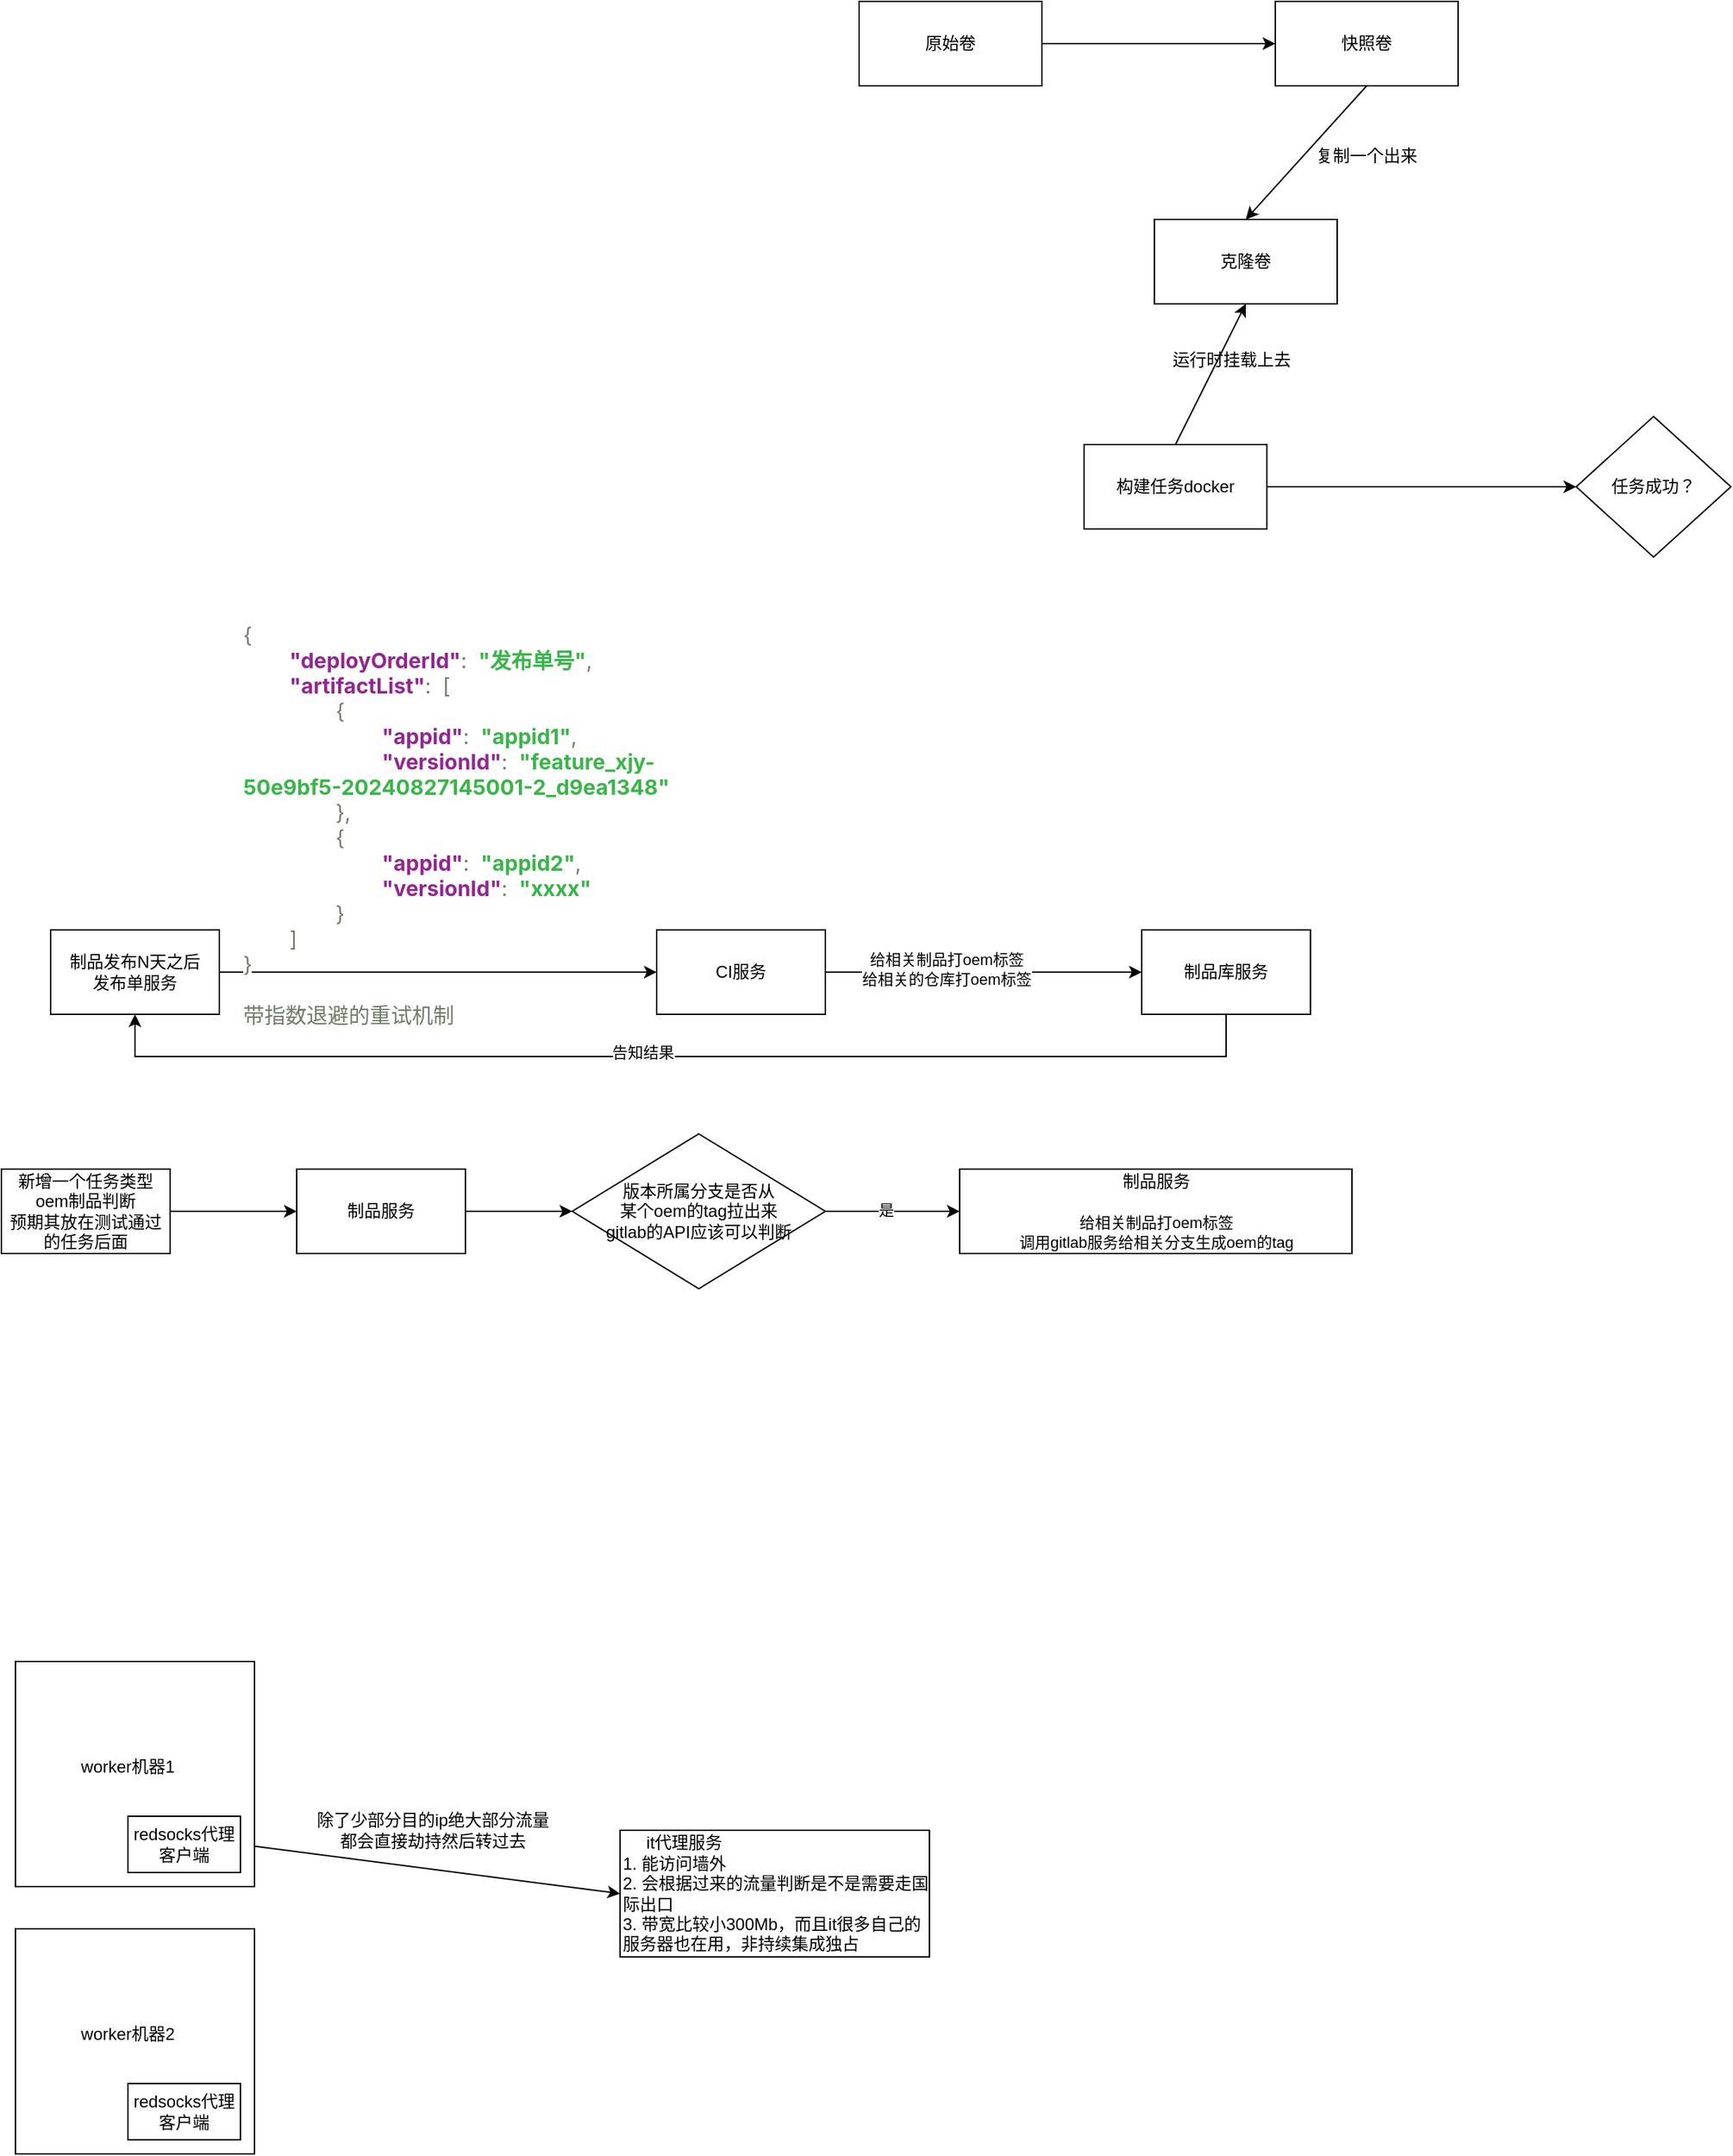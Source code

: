 <mxfile version="24.7.12">
  <diagram name="第 1 页" id="W4AuCiLOHfoQ3W9QX4Dh">
    <mxGraphModel dx="2261" dy="764" grid="1" gridSize="10" guides="1" tooltips="1" connect="1" arrows="1" fold="1" page="1" pageScale="1" pageWidth="827" pageHeight="1169" math="0" shadow="0">
      <root>
        <mxCell id="0" />
        <mxCell id="1" parent="0" />
        <mxCell id="-p8uy8aGg-R1FWCERTb1-11" style="edgeStyle=none;rounded=0;orthogonalLoop=1;jettySize=auto;html=1;exitX=1;exitY=0.5;exitDx=0;exitDy=0;entryX=0;entryY=0.5;entryDx=0;entryDy=0;" parent="1" source="-p8uy8aGg-R1FWCERTb1-1" target="-p8uy8aGg-R1FWCERTb1-2" edge="1">
          <mxGeometry relative="1" as="geometry" />
        </mxCell>
        <mxCell id="-p8uy8aGg-R1FWCERTb1-1" value="原始卷" style="rounded=0;whiteSpace=wrap;html=1;" parent="1" vertex="1">
          <mxGeometry x="-110" y="190" width="130" height="60" as="geometry" />
        </mxCell>
        <mxCell id="-p8uy8aGg-R1FWCERTb1-12" style="edgeStyle=none;rounded=0;orthogonalLoop=1;jettySize=auto;html=1;exitX=0.5;exitY=1;exitDx=0;exitDy=0;entryX=0.5;entryY=0;entryDx=0;entryDy=0;" parent="1" source="-p8uy8aGg-R1FWCERTb1-2" target="-p8uy8aGg-R1FWCERTb1-3" edge="1">
          <mxGeometry relative="1" as="geometry" />
        </mxCell>
        <mxCell id="-p8uy8aGg-R1FWCERTb1-2" value="快照卷" style="rounded=0;whiteSpace=wrap;html=1;" parent="1" vertex="1">
          <mxGeometry x="186" y="190" width="130" height="60" as="geometry" />
        </mxCell>
        <mxCell id="-p8uy8aGg-R1FWCERTb1-3" value="克隆卷" style="rounded=0;whiteSpace=wrap;html=1;" parent="1" vertex="1">
          <mxGeometry x="100" y="345" width="130" height="60" as="geometry" />
        </mxCell>
        <mxCell id="-p8uy8aGg-R1FWCERTb1-6" style="edgeStyle=none;rounded=0;orthogonalLoop=1;jettySize=auto;html=1;exitX=0.5;exitY=0;exitDx=0;exitDy=0;entryX=0.5;entryY=1;entryDx=0;entryDy=0;" parent="1" source="-p8uy8aGg-R1FWCERTb1-4" target="-p8uy8aGg-R1FWCERTb1-3" edge="1">
          <mxGeometry relative="1" as="geometry" />
        </mxCell>
        <mxCell id="-p8uy8aGg-R1FWCERTb1-10" style="edgeStyle=none;rounded=0;orthogonalLoop=1;jettySize=auto;html=1;exitX=1;exitY=0.5;exitDx=0;exitDy=0;entryX=0;entryY=0.5;entryDx=0;entryDy=0;" parent="1" source="-p8uy8aGg-R1FWCERTb1-4" target="-p8uy8aGg-R1FWCERTb1-9" edge="1">
          <mxGeometry relative="1" as="geometry" />
        </mxCell>
        <mxCell id="-p8uy8aGg-R1FWCERTb1-4" value="构建任务docker" style="rounded=0;whiteSpace=wrap;html=1;" parent="1" vertex="1">
          <mxGeometry x="50" y="505" width="130" height="60" as="geometry" />
        </mxCell>
        <mxCell id="-p8uy8aGg-R1FWCERTb1-7" value="运行时挂载上去" style="text;html=1;align=center;verticalAlign=middle;whiteSpace=wrap;rounded=0;" parent="1" vertex="1">
          <mxGeometry x="110" y="425" width="90" height="40" as="geometry" />
        </mxCell>
        <mxCell id="-p8uy8aGg-R1FWCERTb1-9" value="任务成功？" style="rhombus;whiteSpace=wrap;html=1;" parent="1" vertex="1">
          <mxGeometry x="400" y="485" width="110" height="100" as="geometry" />
        </mxCell>
        <mxCell id="-p8uy8aGg-R1FWCERTb1-15" value="复制一个出来" style="text;html=1;align=center;verticalAlign=middle;whiteSpace=wrap;rounded=0;" parent="1" vertex="1">
          <mxGeometry x="211" y="280" width="80" height="40" as="geometry" />
        </mxCell>
        <mxCell id="p6VveLF5YnCwhBmsVanH-3" style="edgeStyle=orthogonalEdgeStyle;rounded=0;orthogonalLoop=1;jettySize=auto;html=1;exitX=1;exitY=0.5;exitDx=0;exitDy=0;entryX=0;entryY=0.5;entryDx=0;entryDy=0;" parent="1" source="p6VveLF5YnCwhBmsVanH-1" target="p6VveLF5YnCwhBmsVanH-2" edge="1">
          <mxGeometry relative="1" as="geometry">
            <mxPoint x="-305" y="860" as="targetPoint" />
          </mxGeometry>
        </mxCell>
        <mxCell id="p6VveLF5YnCwhBmsVanH-1" value="制品发布N天之后&lt;br&gt;发布单服务" style="rounded=0;whiteSpace=wrap;html=1;" parent="1" vertex="1">
          <mxGeometry x="-685" y="850" width="120" height="60" as="geometry" />
        </mxCell>
        <mxCell id="p6VveLF5YnCwhBmsVanH-8" style="edgeStyle=orthogonalEdgeStyle;rounded=0;orthogonalLoop=1;jettySize=auto;html=1;exitX=1;exitY=0.5;exitDx=0;exitDy=0;entryX=0;entryY=0.5;entryDx=0;entryDy=0;" parent="1" source="p6VveLF5YnCwhBmsVanH-2" target="p6VveLF5YnCwhBmsVanH-7" edge="1">
          <mxGeometry relative="1" as="geometry" />
        </mxCell>
        <mxCell id="p6VveLF5YnCwhBmsVanH-9" value="给相关制品打oem标签&lt;br&gt;给相关的仓库打oem标签" style="edgeLabel;html=1;align=center;verticalAlign=middle;resizable=0;points=[];" parent="p6VveLF5YnCwhBmsVanH-8" vertex="1" connectable="0">
          <mxGeometry x="-0.24" y="2" relative="1" as="geometry">
            <mxPoint as="offset" />
          </mxGeometry>
        </mxCell>
        <mxCell id="p6VveLF5YnCwhBmsVanH-2" value="CI服务" style="rounded=0;whiteSpace=wrap;html=1;" parent="1" vertex="1">
          <mxGeometry x="-254" y="850" width="120" height="60" as="geometry" />
        </mxCell>
        <mxCell id="p6VveLF5YnCwhBmsVanH-6" value="&lt;span style=&quot;color: rgb(112, 125, 107); font-family: &amp;quot;Public Sans&amp;quot;, -apple-system, BlinkMacSystemFont, &amp;quot;Segoe UI&amp;quot;, Oxygen, Ubuntu, Cantarell, &amp;quot;Fira Sans&amp;quot;, &amp;quot;Droid Sans&amp;quot;, &amp;quot;Helvetica Neue&amp;quot;, sans-serif; font-size: 15px; white-space-collapse: preserve-breaks; background-color: rgb(255, 255, 255);&quot;&gt;{&lt;/span&gt;&lt;br style=&quot;box-sizing: border-box; color: rgb(112, 125, 107); font-family: &amp;quot;Public Sans&amp;quot;, -apple-system, BlinkMacSystemFont, &amp;quot;Segoe UI&amp;quot;, Oxygen, Ubuntu, Cantarell, &amp;quot;Fira Sans&amp;quot;, &amp;quot;Droid Sans&amp;quot;, &amp;quot;Helvetica Neue&amp;quot;, sans-serif; font-size: 15px; white-space-collapse: preserve-breaks; background-color: rgb(255, 255, 255);&quot;&gt;&lt;span class=&quot;json_nbsp&quot; style=&quot;box-sizing: border-box; letter-spacing: 4px; color: rgb(112, 125, 107); font-family: &amp;quot;Public Sans&amp;quot;, -apple-system, BlinkMacSystemFont, &amp;quot;Segoe UI&amp;quot;, Oxygen, Ubuntu, Cantarell, &amp;quot;Fira Sans&amp;quot;, &amp;quot;Droid Sans&amp;quot;, &amp;quot;Helvetica Neue&amp;quot;, sans-serif; font-size: 15px; white-space-collapse: preserve-breaks; background-color: rgb(255, 255, 255);&quot;&gt;&amp;nbsp;&amp;nbsp;&amp;nbsp;&amp;nbsp;&lt;/span&gt;&lt;span class=&quot;json_key&quot; style=&quot;box-sizing: border-box; color: rgb(146, 39, 143); font-weight: bold; font-family: &amp;quot;Public Sans&amp;quot;, -apple-system, BlinkMacSystemFont, &amp;quot;Segoe UI&amp;quot;, Oxygen, Ubuntu, Cantarell, &amp;quot;Fira Sans&amp;quot;, &amp;quot;Droid Sans&amp;quot;, &amp;quot;Helvetica Neue&amp;quot;, sans-serif; font-size: 15px; white-space-collapse: preserve-breaks; background-color: rgb(255, 255, 255);&quot;&gt;&quot;deployOrderId&quot;&lt;/span&gt;&lt;span style=&quot;color: rgb(112, 125, 107); font-family: &amp;quot;Public Sans&amp;quot;, -apple-system, BlinkMacSystemFont, &amp;quot;Segoe UI&amp;quot;, Oxygen, Ubuntu, Cantarell, &amp;quot;Fira Sans&amp;quot;, &amp;quot;Droid Sans&amp;quot;, &amp;quot;Helvetica Neue&amp;quot;, sans-serif; font-size: 15px; white-space-collapse: preserve-breaks; background-color: rgb(255, 255, 255);&quot;&gt;:&lt;/span&gt;&lt;span class=&quot;json_nbsp&quot; style=&quot;box-sizing: border-box; letter-spacing: 4px; color: rgb(112, 125, 107); font-family: &amp;quot;Public Sans&amp;quot;, -apple-system, BlinkMacSystemFont, &amp;quot;Segoe UI&amp;quot;, Oxygen, Ubuntu, Cantarell, &amp;quot;Fira Sans&amp;quot;, &amp;quot;Droid Sans&amp;quot;, &amp;quot;Helvetica Neue&amp;quot;, sans-serif; font-size: 15px; white-space-collapse: preserve-breaks; background-color: rgb(255, 255, 255);&quot;&gt;&amp;nbsp;&lt;/span&gt;&lt;span class=&quot;json_string&quot; style=&quot;box-sizing: border-box; color: rgb(58, 181, 74); font-weight: bold; font-family: &amp;quot;Public Sans&amp;quot;, -apple-system, BlinkMacSystemFont, &amp;quot;Segoe UI&amp;quot;, Oxygen, Ubuntu, Cantarell, &amp;quot;Fira Sans&amp;quot;, &amp;quot;Droid Sans&amp;quot;, &amp;quot;Helvetica Neue&amp;quot;, sans-serif; font-size: 15px; white-space-collapse: preserve-breaks; background-color: rgb(255, 255, 255);&quot;&gt;&quot;发布单号&quot;&lt;/span&gt;&lt;span style=&quot;color: rgb(112, 125, 107); font-family: &amp;quot;Public Sans&amp;quot;, -apple-system, BlinkMacSystemFont, &amp;quot;Segoe UI&amp;quot;, Oxygen, Ubuntu, Cantarell, &amp;quot;Fira Sans&amp;quot;, &amp;quot;Droid Sans&amp;quot;, &amp;quot;Helvetica Neue&amp;quot;, sans-serif; font-size: 15px; white-space-collapse: preserve-breaks; background-color: rgb(255, 255, 255);&quot;&gt;,&lt;/span&gt;&lt;br style=&quot;box-sizing: border-box; color: rgb(112, 125, 107); font-family: &amp;quot;Public Sans&amp;quot;, -apple-system, BlinkMacSystemFont, &amp;quot;Segoe UI&amp;quot;, Oxygen, Ubuntu, Cantarell, &amp;quot;Fira Sans&amp;quot;, &amp;quot;Droid Sans&amp;quot;, &amp;quot;Helvetica Neue&amp;quot;, sans-serif; font-size: 15px; white-space-collapse: preserve-breaks; background-color: rgb(255, 255, 255);&quot;&gt;&lt;span class=&quot;json_nbsp&quot; style=&quot;box-sizing: border-box; letter-spacing: 4px; color: rgb(112, 125, 107); font-family: &amp;quot;Public Sans&amp;quot;, -apple-system, BlinkMacSystemFont, &amp;quot;Segoe UI&amp;quot;, Oxygen, Ubuntu, Cantarell, &amp;quot;Fira Sans&amp;quot;, &amp;quot;Droid Sans&amp;quot;, &amp;quot;Helvetica Neue&amp;quot;, sans-serif; font-size: 15px; white-space-collapse: preserve-breaks; background-color: rgb(255, 255, 255);&quot;&gt;&amp;nbsp;&amp;nbsp;&amp;nbsp;&amp;nbsp;&lt;/span&gt;&lt;span class=&quot;json_key&quot; style=&quot;box-sizing: border-box; color: rgb(146, 39, 143); font-weight: bold; font-family: &amp;quot;Public Sans&amp;quot;, -apple-system, BlinkMacSystemFont, &amp;quot;Segoe UI&amp;quot;, Oxygen, Ubuntu, Cantarell, &amp;quot;Fira Sans&amp;quot;, &amp;quot;Droid Sans&amp;quot;, &amp;quot;Helvetica Neue&amp;quot;, sans-serif; font-size: 15px; white-space-collapse: preserve-breaks; background-color: rgb(255, 255, 255);&quot;&gt;&quot;artifactList&quot;&lt;/span&gt;&lt;span style=&quot;color: rgb(112, 125, 107); font-family: &amp;quot;Public Sans&amp;quot;, -apple-system, BlinkMacSystemFont, &amp;quot;Segoe UI&amp;quot;, Oxygen, Ubuntu, Cantarell, &amp;quot;Fira Sans&amp;quot;, &amp;quot;Droid Sans&amp;quot;, &amp;quot;Helvetica Neue&amp;quot;, sans-serif; font-size: 15px; white-space-collapse: preserve-breaks; background-color: rgb(255, 255, 255);&quot;&gt;:&lt;/span&gt;&lt;span class=&quot;json_nbsp&quot; style=&quot;box-sizing: border-box; letter-spacing: 4px; color: rgb(112, 125, 107); font-family: &amp;quot;Public Sans&amp;quot;, -apple-system, BlinkMacSystemFont, &amp;quot;Segoe UI&amp;quot;, Oxygen, Ubuntu, Cantarell, &amp;quot;Fira Sans&amp;quot;, &amp;quot;Droid Sans&amp;quot;, &amp;quot;Helvetica Neue&amp;quot;, sans-serif; font-size: 15px; white-space-collapse: preserve-breaks; background-color: rgb(255, 255, 255);&quot;&gt;&amp;nbsp;&lt;/span&gt;&lt;span data-type=&quot;array&quot; data-size=&quot;2&quot; style=&quot;box-sizing: border-box; color: rgb(112, 125, 107); font-family: &amp;quot;Public Sans&amp;quot;, -apple-system, BlinkMacSystemFont, &amp;quot;Segoe UI&amp;quot;, Oxygen, Ubuntu, Cantarell, &amp;quot;Fira Sans&amp;quot;, &amp;quot;Droid Sans&amp;quot;, &amp;quot;Helvetica Neue&amp;quot;, sans-serif; font-size: 15px; white-space-collapse: preserve-breaks; background-color: rgb(255, 255, 255);&quot;&gt;&lt;span class=&quot;ti ti-square-rounded-minus&quot; style=&quot;box-sizing: border-box; vertical-align: middle; font-size: 1.125rem; line-height: 1; display: inline-block; speak: none; font-variant-numeric: normal; font-variant-east-asian: normal; font-variant-alternates: normal; -webkit-font-smoothing: antialiased; color: var(--bs-danger); position: relative; top: -1px; cursor: pointer; font-family: tabler-icons !important;&quot;&gt;&lt;/span&gt;[&lt;br style=&quot;box-sizing: border-box;&quot;&gt;&lt;span class=&quot;json_nbsp&quot; style=&quot;box-sizing: border-box; letter-spacing: 4px;&quot;&gt;&amp;nbsp;&amp;nbsp;&amp;nbsp;&amp;nbsp;&lt;/span&gt;&lt;span class=&quot;json_nbsp&quot; style=&quot;box-sizing: border-box; letter-spacing: 4px;&quot;&gt;&amp;nbsp;&amp;nbsp;&amp;nbsp;&amp;nbsp;&lt;/span&gt;&lt;span data-type=&quot;object&quot; style=&quot;box-sizing: border-box;&quot;&gt;&lt;span class=&quot;ti ti-square-rounded-minus&quot; style=&quot;box-sizing: border-box; vertical-align: middle; font-size: 1.125rem; line-height: 1; display: inline-block; speak: none; font-variant-numeric: normal; font-variant-east-asian: normal; font-variant-alternates: normal; -webkit-font-smoothing: antialiased; color: var(--bs-danger); position: relative; top: -1px; cursor: pointer; font-family: tabler-icons !important;&quot;&gt;&lt;/span&gt;{&lt;br style=&quot;box-sizing: border-box;&quot;&gt;&lt;span class=&quot;json_nbsp&quot; style=&quot;box-sizing: border-box; letter-spacing: 4px;&quot;&gt;&amp;nbsp;&amp;nbsp;&amp;nbsp;&amp;nbsp;&lt;/span&gt;&lt;span class=&quot;json_nbsp&quot; style=&quot;box-sizing: border-box; letter-spacing: 4px;&quot;&gt;&amp;nbsp;&amp;nbsp;&amp;nbsp;&amp;nbsp;&lt;/span&gt;&lt;span class=&quot;json_nbsp&quot; style=&quot;box-sizing: border-box; letter-spacing: 4px;&quot;&gt;&amp;nbsp;&amp;nbsp;&amp;nbsp;&amp;nbsp;&lt;/span&gt;&lt;span class=&quot;json_key&quot; style=&quot;box-sizing: border-box; color: rgb(146, 39, 143); font-weight: bold;&quot;&gt;&quot;appid&quot;&lt;/span&gt;:&lt;span class=&quot;json_nbsp&quot; style=&quot;box-sizing: border-box; letter-spacing: 4px;&quot;&gt;&amp;nbsp;&lt;/span&gt;&lt;span class=&quot;json_string&quot; style=&quot;box-sizing: border-box; color: rgb(58, 181, 74); font-weight: bold;&quot;&gt;&quot;appid1&quot;&lt;/span&gt;,&lt;br style=&quot;box-sizing: border-box;&quot;&gt;&lt;span class=&quot;json_nbsp&quot; style=&quot;box-sizing: border-box; letter-spacing: 4px;&quot;&gt;&amp;nbsp;&amp;nbsp;&amp;nbsp;&amp;nbsp;&lt;/span&gt;&lt;span class=&quot;json_nbsp&quot; style=&quot;box-sizing: border-box; letter-spacing: 4px;&quot;&gt;&amp;nbsp;&amp;nbsp;&amp;nbsp;&amp;nbsp;&lt;/span&gt;&lt;span class=&quot;json_nbsp&quot; style=&quot;box-sizing: border-box; letter-spacing: 4px;&quot;&gt;&amp;nbsp;&amp;nbsp;&amp;nbsp;&amp;nbsp;&lt;/span&gt;&lt;span class=&quot;json_key&quot; style=&quot;box-sizing: border-box; color: rgb(146, 39, 143); font-weight: bold;&quot;&gt;&quot;versionId&quot;&lt;/span&gt;:&lt;span class=&quot;json_nbsp&quot; style=&quot;box-sizing: border-box; letter-spacing: 4px;&quot;&gt;&amp;nbsp;&lt;/span&gt;&lt;span class=&quot;json_string&quot; style=&quot;box-sizing: border-box; color: rgb(58, 181, 74); font-weight: bold;&quot;&gt;&quot;feature_xjy-50e9bf5-20240827145001-2_d9ea1348&quot;&lt;/span&gt;&lt;br style=&quot;box-sizing: border-box;&quot;&gt;&lt;span class=&quot;json_nbsp&quot; style=&quot;box-sizing: border-box; letter-spacing: 4px;&quot;&gt;&amp;nbsp;&amp;nbsp;&amp;nbsp;&amp;nbsp;&lt;/span&gt;&lt;span class=&quot;json_nbsp&quot; style=&quot;box-sizing: border-box; letter-spacing: 4px;&quot;&gt;&amp;nbsp;&amp;nbsp;&amp;nbsp;&amp;nbsp;&lt;/span&gt;}&lt;/span&gt;,&lt;br style=&quot;box-sizing: border-box;&quot;&gt;&lt;span class=&quot;json_nbsp&quot; style=&quot;box-sizing: border-box; letter-spacing: 4px;&quot;&gt;&amp;nbsp;&amp;nbsp;&amp;nbsp;&amp;nbsp;&lt;/span&gt;&lt;span class=&quot;json_nbsp&quot; style=&quot;box-sizing: border-box; letter-spacing: 4px;&quot;&gt;&amp;nbsp;&amp;nbsp;&amp;nbsp;&amp;nbsp;&lt;/span&gt;&lt;span data-type=&quot;object&quot; style=&quot;box-sizing: border-box;&quot;&gt;&lt;span class=&quot;ti ti-square-rounded-minus&quot; style=&quot;box-sizing: border-box; vertical-align: middle; font-size: 1.125rem; line-height: 1; display: inline-block; speak: none; font-variant-numeric: normal; font-variant-east-asian: normal; font-variant-alternates: normal; -webkit-font-smoothing: antialiased; color: var(--bs-danger); position: relative; top: -1px; cursor: pointer; font-family: tabler-icons !important;&quot;&gt;&lt;/span&gt;{&lt;br style=&quot;box-sizing: border-box;&quot;&gt;&lt;span class=&quot;json_nbsp&quot; style=&quot;box-sizing: border-box; letter-spacing: 4px;&quot;&gt;&amp;nbsp;&amp;nbsp;&amp;nbsp;&amp;nbsp;&lt;/span&gt;&lt;span class=&quot;json_nbsp&quot; style=&quot;box-sizing: border-box; letter-spacing: 4px;&quot;&gt;&amp;nbsp;&amp;nbsp;&amp;nbsp;&amp;nbsp;&lt;/span&gt;&lt;span class=&quot;json_nbsp&quot; style=&quot;box-sizing: border-box; letter-spacing: 4px;&quot;&gt;&amp;nbsp;&amp;nbsp;&amp;nbsp;&amp;nbsp;&lt;/span&gt;&lt;span class=&quot;json_key&quot; style=&quot;box-sizing: border-box; color: rgb(146, 39, 143); font-weight: bold;&quot;&gt;&quot;appid&quot;&lt;/span&gt;:&lt;span class=&quot;json_nbsp&quot; style=&quot;box-sizing: border-box; letter-spacing: 4px;&quot;&gt;&amp;nbsp;&lt;/span&gt;&lt;span class=&quot;json_string&quot; style=&quot;box-sizing: border-box; color: rgb(58, 181, 74); font-weight: bold;&quot;&gt;&quot;appid2&quot;&lt;/span&gt;,&lt;br style=&quot;box-sizing: border-box;&quot;&gt;&lt;span class=&quot;json_nbsp&quot; style=&quot;box-sizing: border-box; letter-spacing: 4px;&quot;&gt;&amp;nbsp;&amp;nbsp;&amp;nbsp;&amp;nbsp;&lt;/span&gt;&lt;span class=&quot;json_nbsp&quot; style=&quot;box-sizing: border-box; letter-spacing: 4px;&quot;&gt;&amp;nbsp;&amp;nbsp;&amp;nbsp;&amp;nbsp;&lt;/span&gt;&lt;span class=&quot;json_nbsp&quot; style=&quot;box-sizing: border-box; letter-spacing: 4px;&quot;&gt;&amp;nbsp;&amp;nbsp;&amp;nbsp;&amp;nbsp;&lt;/span&gt;&lt;span class=&quot;json_key&quot; style=&quot;box-sizing: border-box; color: rgb(146, 39, 143); font-weight: bold;&quot;&gt;&quot;versionId&quot;&lt;/span&gt;:&lt;span class=&quot;json_nbsp&quot; style=&quot;box-sizing: border-box; letter-spacing: 4px;&quot;&gt;&amp;nbsp;&lt;/span&gt;&lt;span class=&quot;json_string&quot; style=&quot;box-sizing: border-box; color: rgb(58, 181, 74); font-weight: bold;&quot;&gt;&quot;xxxx&quot;&lt;/span&gt;&lt;br style=&quot;box-sizing: border-box;&quot;&gt;&lt;span class=&quot;json_nbsp&quot; style=&quot;box-sizing: border-box; letter-spacing: 4px;&quot;&gt;&amp;nbsp;&amp;nbsp;&amp;nbsp;&amp;nbsp;&lt;/span&gt;&lt;span class=&quot;json_nbsp&quot; style=&quot;box-sizing: border-box; letter-spacing: 4px;&quot;&gt;&amp;nbsp;&amp;nbsp;&amp;nbsp;&amp;nbsp;&lt;/span&gt;}&lt;/span&gt;&lt;br style=&quot;box-sizing: border-box;&quot;&gt;&lt;span class=&quot;json_nbsp&quot; style=&quot;box-sizing: border-box; letter-spacing: 4px;&quot;&gt;&amp;nbsp;&amp;nbsp;&amp;nbsp;&amp;nbsp;&lt;/span&gt;]&lt;/span&gt;&lt;br style=&quot;box-sizing: border-box; color: rgb(112, 125, 107); font-family: &amp;quot;Public Sans&amp;quot;, -apple-system, BlinkMacSystemFont, &amp;quot;Segoe UI&amp;quot;, Oxygen, Ubuntu, Cantarell, &amp;quot;Fira Sans&amp;quot;, &amp;quot;Droid Sans&amp;quot;, &amp;quot;Helvetica Neue&amp;quot;, sans-serif; font-size: 15px; white-space-collapse: preserve-breaks; background-color: rgb(255, 255, 255);&quot;&gt;&lt;span style=&quot;color: rgb(112, 125, 107); font-family: &amp;quot;Public Sans&amp;quot;, -apple-system, BlinkMacSystemFont, &amp;quot;Segoe UI&amp;quot;, Oxygen, Ubuntu, Cantarell, &amp;quot;Fira Sans&amp;quot;, &amp;quot;Droid Sans&amp;quot;, &amp;quot;Helvetica Neue&amp;quot;, sans-serif; font-size: 15px; white-space-collapse: preserve-breaks; background-color: rgb(255, 255, 255);&quot;&gt;}&lt;br&gt;&lt;br&gt;带指数退避的重试机制&lt;/span&gt;" style="text;html=1;align=left;verticalAlign=middle;whiteSpace=wrap;rounded=0;" parent="1" vertex="1">
          <mxGeometry x="-550" y="670" width="350" height="210" as="geometry" />
        </mxCell>
        <mxCell id="p6VveLF5YnCwhBmsVanH-11" style="edgeStyle=orthogonalEdgeStyle;rounded=0;orthogonalLoop=1;jettySize=auto;html=1;exitX=0.5;exitY=1;exitDx=0;exitDy=0;entryX=0.5;entryY=1;entryDx=0;entryDy=0;" parent="1" source="p6VveLF5YnCwhBmsVanH-7" target="p6VveLF5YnCwhBmsVanH-1" edge="1">
          <mxGeometry relative="1" as="geometry">
            <Array as="points">
              <mxPoint x="151" y="940" />
              <mxPoint x="-625" y="940" />
            </Array>
          </mxGeometry>
        </mxCell>
        <mxCell id="p6VveLF5YnCwhBmsVanH-12" value="告知结果" style="edgeLabel;html=1;align=center;verticalAlign=middle;resizable=0;points=[];" parent="p6VveLF5YnCwhBmsVanH-11" vertex="1" connectable="0">
          <mxGeometry x="0.064" y="-3" relative="1" as="geometry">
            <mxPoint as="offset" />
          </mxGeometry>
        </mxCell>
        <mxCell id="p6VveLF5YnCwhBmsVanH-7" value="制品库服务" style="rounded=0;whiteSpace=wrap;html=1;" parent="1" vertex="1">
          <mxGeometry x="91" y="850" width="120" height="60" as="geometry" />
        </mxCell>
        <mxCell id="p6VveLF5YnCwhBmsVanH-14" style="edgeStyle=orthogonalEdgeStyle;rounded=0;orthogonalLoop=1;jettySize=auto;html=1;exitX=1;exitY=0.5;exitDx=0;exitDy=0;entryX=0;entryY=0.5;entryDx=0;entryDy=0;" parent="1" source="p6VveLF5YnCwhBmsVanH-10" target="p6VveLF5YnCwhBmsVanH-13" edge="1">
          <mxGeometry relative="1" as="geometry" />
        </mxCell>
        <mxCell id="p6VveLF5YnCwhBmsVanH-10" value="新增一个任务类型&lt;br&gt;oem制品判断&lt;br&gt;预期其放在测试通过的任务后面" style="rounded=0;whiteSpace=wrap;html=1;" parent="1" vertex="1">
          <mxGeometry x="-720" y="1020" width="120" height="60" as="geometry" />
        </mxCell>
        <mxCell id="p6VveLF5YnCwhBmsVanH-16" style="edgeStyle=orthogonalEdgeStyle;rounded=0;orthogonalLoop=1;jettySize=auto;html=1;entryX=0;entryY=0.5;entryDx=0;entryDy=0;" parent="1" source="p6VveLF5YnCwhBmsVanH-13" target="p6VveLF5YnCwhBmsVanH-17" edge="1">
          <mxGeometry relative="1" as="geometry">
            <mxPoint x="-264" y="1035" as="targetPoint" />
          </mxGeometry>
        </mxCell>
        <mxCell id="p6VveLF5YnCwhBmsVanH-13" value="制品服务" style="rounded=0;whiteSpace=wrap;html=1;" parent="1" vertex="1">
          <mxGeometry x="-510" y="1020" width="120" height="60" as="geometry" />
        </mxCell>
        <mxCell id="p6VveLF5YnCwhBmsVanH-18" style="edgeStyle=orthogonalEdgeStyle;rounded=0;orthogonalLoop=1;jettySize=auto;html=1;exitX=1;exitY=0.5;exitDx=0;exitDy=0;entryX=0;entryY=0.5;entryDx=0;entryDy=0;" parent="1" source="p6VveLF5YnCwhBmsVanH-17" target="p6VveLF5YnCwhBmsVanH-19" edge="1">
          <mxGeometry relative="1" as="geometry">
            <mxPoint x="-60" y="1050" as="targetPoint" />
          </mxGeometry>
        </mxCell>
        <mxCell id="p6VveLF5YnCwhBmsVanH-20" value="是" style="edgeLabel;html=1;align=center;verticalAlign=middle;resizable=0;points=[];" parent="p6VveLF5YnCwhBmsVanH-18" vertex="1" connectable="0">
          <mxGeometry x="-0.099" y="1" relative="1" as="geometry">
            <mxPoint as="offset" />
          </mxGeometry>
        </mxCell>
        <mxCell id="p6VveLF5YnCwhBmsVanH-17" value="版本所属分支是否从&lt;br&gt;某个oem的tag拉出来&lt;br&gt;gitlab的API应该可以判断" style="rhombus;whiteSpace=wrap;html=1;" parent="1" vertex="1">
          <mxGeometry x="-314" y="995" width="180" height="110" as="geometry" />
        </mxCell>
        <mxCell id="p6VveLF5YnCwhBmsVanH-19" value="制品服务&lt;br&gt;&lt;br&gt;&lt;span style=&quot;font-size: 11px; text-wrap: nowrap; background-color: rgb(255, 255, 255);&quot;&gt;给相关制品打oem标签&lt;br&gt;调用gitlab服务给相关分支生成oem的tag&lt;/span&gt;" style="rounded=0;whiteSpace=wrap;html=1;" parent="1" vertex="1">
          <mxGeometry x="-38.5" y="1020" width="279" height="60" as="geometry" />
        </mxCell>
        <mxCell id="qzZaRjEieVuKJOYZ35N4-3" value="&amp;nbsp; &amp;nbsp; &amp;nbsp;it代理服务&lt;br&gt;1. 能访问墙外&lt;br&gt;2. 会根据过来的流量判断是不是需要走国际出口&lt;br&gt;3. 带宽比较小300Mb，而且it很多自己的服务器也在用，非持续集成独占" style="rounded=0;whiteSpace=wrap;html=1;align=left;" vertex="1" parent="1">
          <mxGeometry x="-280" y="1490" width="220" height="90" as="geometry" />
        </mxCell>
        <mxCell id="qzZaRjEieVuKJOYZ35N4-6" style="rounded=0;orthogonalLoop=1;jettySize=auto;html=1;exitX=1;exitY=0.5;exitDx=0;exitDy=0;entryX=0;entryY=0.5;entryDx=0;entryDy=0;" edge="1" parent="1" source="qzZaRjEieVuKJOYZ35N4-4" target="qzZaRjEieVuKJOYZ35N4-3">
          <mxGeometry relative="1" as="geometry" />
        </mxCell>
        <mxCell id="qzZaRjEieVuKJOYZ35N4-9" value="除了少部分目的ip绝大部分流量都会直接劫持然后转过去" style="text;html=1;align=center;verticalAlign=middle;whiteSpace=wrap;rounded=0;" vertex="1" parent="1">
          <mxGeometry x="-498" y="1480" width="170" height="20" as="geometry" />
        </mxCell>
        <mxCell id="qzZaRjEieVuKJOYZ35N4-13" value="" style="group" vertex="1" connectable="0" parent="1">
          <mxGeometry x="-710" y="1370" width="170" height="160" as="geometry" />
        </mxCell>
        <mxCell id="qzZaRjEieVuKJOYZ35N4-1" value="&lt;span style=&quot;color: rgba(0, 0, 0, 0); font-family: monospace; font-size: 0px; text-align: start; text-wrap: nowrap;&quot;&gt;%3CmxGraphModel%3E%3Croot%3E%3CmxCell%20id%3D%220%22%2F%3E%3CmxCell%20id%3D%221%22%20parent%3D%220%22%2F%3E%3CmxCell%20id%3D%222%22%20value%3D%22worker%E6%9C%BA%E5%99%A81%22%20style%3D%22rounded%3D0%3BwhiteSpace%3Dwrap%3Bhtml%3D1%3B%22%20vertex%3D%221%22%20parent%3D%221%22%3E%3CmxGeometry%20x%3D%22-650%22%20y%3D%221370%22%20width%3D%22120%22%20height%3D%22100%22%20as%3D%22geometry%22%2F%3E%3C%2FmxCell%3E%3C%2Froot%3E%3C%2FmxGraphModel%3E&lt;/span&gt;" style="rounded=0;whiteSpace=wrap;html=1;" vertex="1" parent="qzZaRjEieVuKJOYZ35N4-13">
          <mxGeometry width="170" height="160" as="geometry" />
        </mxCell>
        <mxCell id="qzZaRjEieVuKJOYZ35N4-4" value="redsocks代理&lt;br&gt;客户端" style="rounded=0;whiteSpace=wrap;html=1;" vertex="1" parent="qzZaRjEieVuKJOYZ35N4-13">
          <mxGeometry x="80" y="110" width="80" height="40" as="geometry" />
        </mxCell>
        <mxCell id="qzZaRjEieVuKJOYZ35N4-5" value="worker机器1" style="text;html=1;align=center;verticalAlign=middle;whiteSpace=wrap;rounded=0;" vertex="1" parent="qzZaRjEieVuKJOYZ35N4-13">
          <mxGeometry x="40" y="60" width="80" height="30" as="geometry" />
        </mxCell>
        <mxCell id="qzZaRjEieVuKJOYZ35N4-15" value="" style="group" vertex="1" connectable="0" parent="1">
          <mxGeometry x="-710" y="1560" width="170" height="160" as="geometry" />
        </mxCell>
        <mxCell id="qzZaRjEieVuKJOYZ35N4-16" value="&lt;span style=&quot;color: rgba(0, 0, 0, 0); font-family: monospace; font-size: 0px; text-align: start; text-wrap: nowrap;&quot;&gt;%3CmxGraphModel%3E%3Croot%3E%3CmxCell%20id%3D%220%22%2F%3E%3CmxCell%20id%3D%221%22%20parent%3D%220%22%2F%3E%3CmxCell%20id%3D%222%22%20value%3D%22worker%E6%9C%BA%E5%99%A81%22%20style%3D%22rounded%3D0%3BwhiteSpace%3Dwrap%3Bhtml%3D1%3B%22%20vertex%3D%221%22%20parent%3D%221%22%3E%3CmxGeometry%20x%3D%22-650%22%20y%3D%221370%22%20width%3D%22120%22%20height%3D%22100%22%20as%3D%22geometry%22%2F%3E%3C%2FmxCell%3E%3C%2Froot%3E%3C%2FmxGraphModel%3E&lt;/span&gt;" style="rounded=0;whiteSpace=wrap;html=1;" vertex="1" parent="qzZaRjEieVuKJOYZ35N4-15">
          <mxGeometry width="170" height="160" as="geometry" />
        </mxCell>
        <mxCell id="qzZaRjEieVuKJOYZ35N4-17" value="redsocks代理&lt;br&gt;客户端" style="rounded=0;whiteSpace=wrap;html=1;" vertex="1" parent="qzZaRjEieVuKJOYZ35N4-15">
          <mxGeometry x="80" y="110" width="80" height="40" as="geometry" />
        </mxCell>
        <mxCell id="qzZaRjEieVuKJOYZ35N4-18" value="worker机器2" style="text;html=1;align=center;verticalAlign=middle;whiteSpace=wrap;rounded=0;" vertex="1" parent="qzZaRjEieVuKJOYZ35N4-15">
          <mxGeometry x="40" y="60" width="80" height="30" as="geometry" />
        </mxCell>
      </root>
    </mxGraphModel>
  </diagram>
</mxfile>
